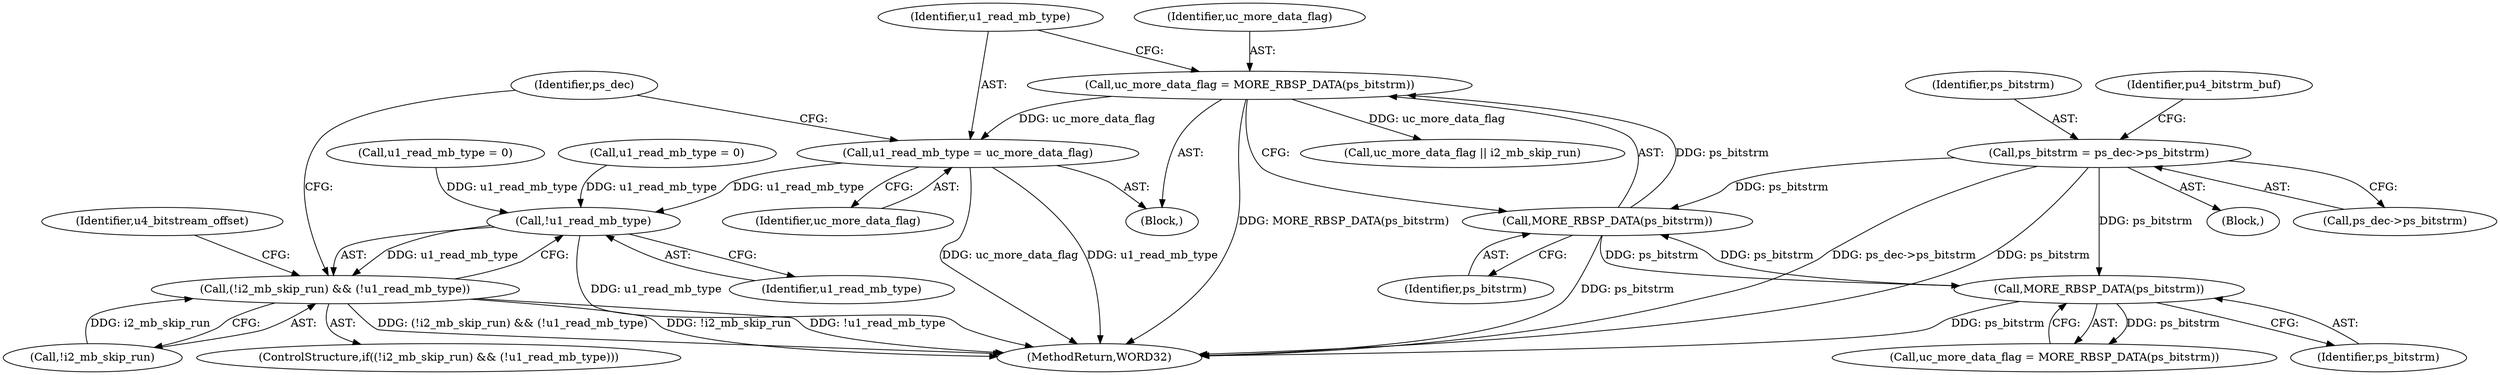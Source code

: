 digraph "0_Android_4a524d3a8ae9aa20c36430008e6bd429443f8f1d_3@API" {
"1000408" [label="(Call,u1_read_mb_type = uc_more_data_flag)"];
"1000404" [label="(Call,uc_more_data_flag = MORE_RBSP_DATA(ps_bitstrm))"];
"1000406" [label="(Call,MORE_RBSP_DATA(ps_bitstrm))"];
"1000179" [label="(Call,ps_bitstrm = ps_dec->ps_bitstrm)"];
"1000668" [label="(Call,MORE_RBSP_DATA(ps_bitstrm))"];
"1000354" [label="(Call,!u1_read_mb_type)"];
"1000351" [label="(Call,(!i2_mb_skip_run) && (!u1_read_mb_type))"];
"1000666" [label="(Call,uc_more_data_flag = MORE_RBSP_DATA(ps_bitstrm))"];
"1000354" [label="(Call,!u1_read_mb_type)"];
"1000179" [label="(Call,ps_bitstrm = ps_dec->ps_bitstrm)"];
"1000276" [label="(Call,u1_read_mb_type = 0)"];
"1000352" [label="(Call,!i2_mb_skip_run)"];
"1000359" [label="(Identifier,u4_bitstream_offset)"];
"1000180" [label="(Identifier,ps_bitstrm)"];
"1000412" [label="(Identifier,ps_dec)"];
"1000351" [label="(Call,(!i2_mb_skip_run) && (!u1_read_mb_type))"];
"1000356" [label="(Block,)"];
"1000407" [label="(Identifier,ps_bitstrm)"];
"1000404" [label="(Call,uc_more_data_flag = MORE_RBSP_DATA(ps_bitstrm))"];
"1000150" [label="(Block,)"];
"1000355" [label="(Identifier,u1_read_mb_type)"];
"1000181" [label="(Call,ps_dec->ps_bitstrm)"];
"1000669" [label="(Identifier,ps_bitstrm)"];
"1000714" [label="(Call,uc_more_data_flag || i2_mb_skip_run)"];
"1000410" [label="(Identifier,uc_more_data_flag)"];
"1000406" [label="(Call,MORE_RBSP_DATA(ps_bitstrm))"];
"1000408" [label="(Call,u1_read_mb_type = uc_more_data_flag)"];
"1000826" [label="(MethodReturn,WORD32)"];
"1000405" [label="(Identifier,uc_more_data_flag)"];
"1000500" [label="(Call,u1_read_mb_type = 0)"];
"1000350" [label="(ControlStructure,if((!i2_mb_skip_run) && (!u1_read_mb_type)))"];
"1000668" [label="(Call,MORE_RBSP_DATA(ps_bitstrm))"];
"1000409" [label="(Identifier,u1_read_mb_type)"];
"1000186" [label="(Identifier,pu4_bitstrm_buf)"];
"1000408" -> "1000356"  [label="AST: "];
"1000408" -> "1000410"  [label="CFG: "];
"1000409" -> "1000408"  [label="AST: "];
"1000410" -> "1000408"  [label="AST: "];
"1000412" -> "1000408"  [label="CFG: "];
"1000408" -> "1000826"  [label="DDG: u1_read_mb_type"];
"1000408" -> "1000826"  [label="DDG: uc_more_data_flag"];
"1000408" -> "1000354"  [label="DDG: u1_read_mb_type"];
"1000404" -> "1000408"  [label="DDG: uc_more_data_flag"];
"1000404" -> "1000356"  [label="AST: "];
"1000404" -> "1000406"  [label="CFG: "];
"1000405" -> "1000404"  [label="AST: "];
"1000406" -> "1000404"  [label="AST: "];
"1000409" -> "1000404"  [label="CFG: "];
"1000404" -> "1000826"  [label="DDG: MORE_RBSP_DATA(ps_bitstrm)"];
"1000406" -> "1000404"  [label="DDG: ps_bitstrm"];
"1000404" -> "1000714"  [label="DDG: uc_more_data_flag"];
"1000406" -> "1000407"  [label="CFG: "];
"1000407" -> "1000406"  [label="AST: "];
"1000406" -> "1000826"  [label="DDG: ps_bitstrm"];
"1000179" -> "1000406"  [label="DDG: ps_bitstrm"];
"1000668" -> "1000406"  [label="DDG: ps_bitstrm"];
"1000406" -> "1000668"  [label="DDG: ps_bitstrm"];
"1000179" -> "1000150"  [label="AST: "];
"1000179" -> "1000181"  [label="CFG: "];
"1000180" -> "1000179"  [label="AST: "];
"1000181" -> "1000179"  [label="AST: "];
"1000186" -> "1000179"  [label="CFG: "];
"1000179" -> "1000826"  [label="DDG: ps_dec->ps_bitstrm"];
"1000179" -> "1000826"  [label="DDG: ps_bitstrm"];
"1000179" -> "1000668"  [label="DDG: ps_bitstrm"];
"1000668" -> "1000666"  [label="AST: "];
"1000668" -> "1000669"  [label="CFG: "];
"1000669" -> "1000668"  [label="AST: "];
"1000666" -> "1000668"  [label="CFG: "];
"1000668" -> "1000826"  [label="DDG: ps_bitstrm"];
"1000668" -> "1000666"  [label="DDG: ps_bitstrm"];
"1000354" -> "1000351"  [label="AST: "];
"1000354" -> "1000355"  [label="CFG: "];
"1000355" -> "1000354"  [label="AST: "];
"1000351" -> "1000354"  [label="CFG: "];
"1000354" -> "1000826"  [label="DDG: u1_read_mb_type"];
"1000354" -> "1000351"  [label="DDG: u1_read_mb_type"];
"1000500" -> "1000354"  [label="DDG: u1_read_mb_type"];
"1000276" -> "1000354"  [label="DDG: u1_read_mb_type"];
"1000351" -> "1000350"  [label="AST: "];
"1000351" -> "1000352"  [label="CFG: "];
"1000352" -> "1000351"  [label="AST: "];
"1000359" -> "1000351"  [label="CFG: "];
"1000412" -> "1000351"  [label="CFG: "];
"1000351" -> "1000826"  [label="DDG: (!i2_mb_skip_run) && (!u1_read_mb_type)"];
"1000351" -> "1000826"  [label="DDG: !i2_mb_skip_run"];
"1000351" -> "1000826"  [label="DDG: !u1_read_mb_type"];
"1000352" -> "1000351"  [label="DDG: i2_mb_skip_run"];
}
